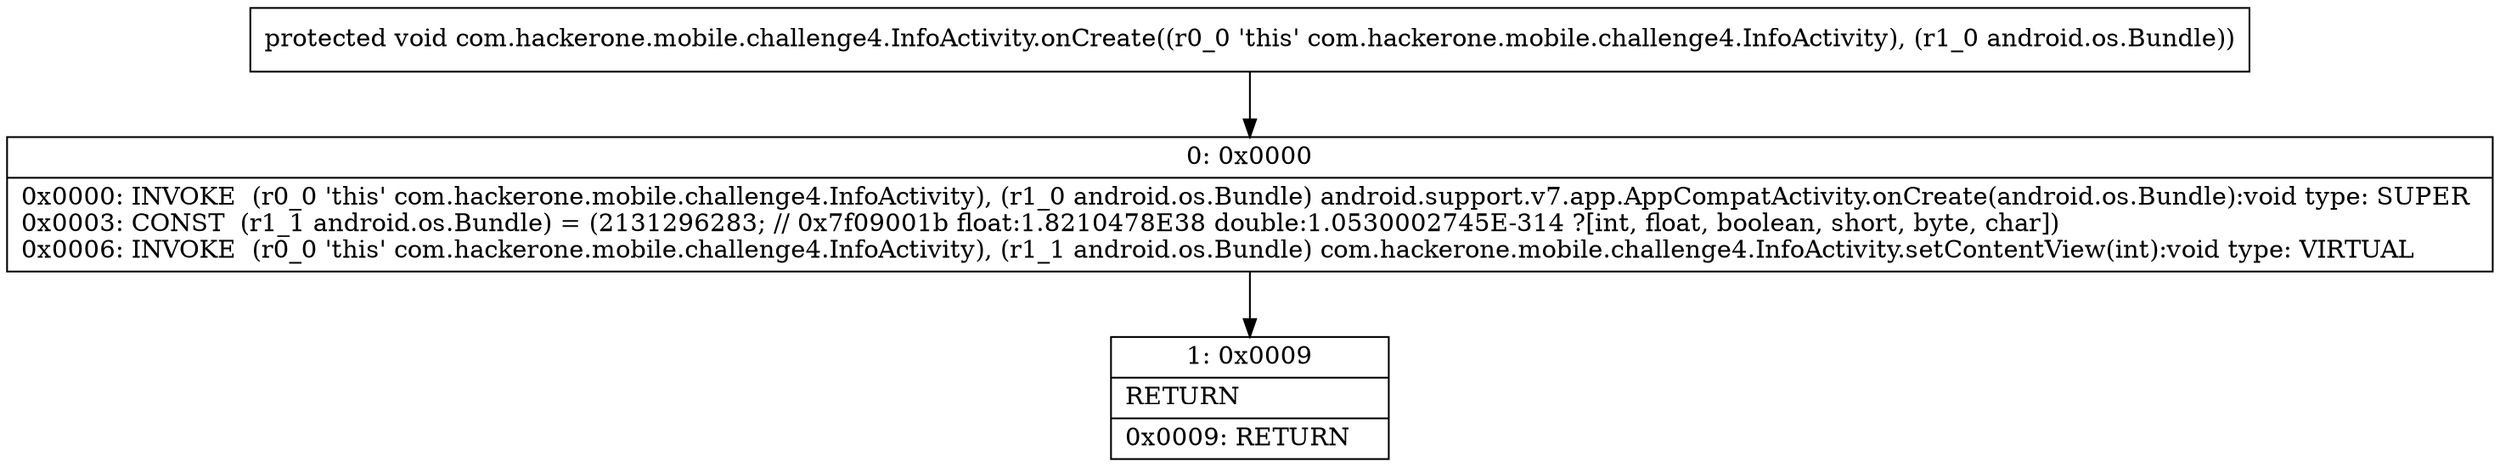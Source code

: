 digraph "CFG forcom.hackerone.mobile.challenge4.InfoActivity.onCreate(Landroid\/os\/Bundle;)V" {
Node_0 [shape=record,label="{0\:\ 0x0000|0x0000: INVOKE  (r0_0 'this' com.hackerone.mobile.challenge4.InfoActivity), (r1_0 android.os.Bundle) android.support.v7.app.AppCompatActivity.onCreate(android.os.Bundle):void type: SUPER \l0x0003: CONST  (r1_1 android.os.Bundle) = (2131296283; \/\/ 0x7f09001b float:1.8210478E38 double:1.0530002745E\-314 ?[int, float, boolean, short, byte, char]) \l0x0006: INVOKE  (r0_0 'this' com.hackerone.mobile.challenge4.InfoActivity), (r1_1 android.os.Bundle) com.hackerone.mobile.challenge4.InfoActivity.setContentView(int):void type: VIRTUAL \l}"];
Node_1 [shape=record,label="{1\:\ 0x0009|RETURN\l|0x0009: RETURN   \l}"];
MethodNode[shape=record,label="{protected void com.hackerone.mobile.challenge4.InfoActivity.onCreate((r0_0 'this' com.hackerone.mobile.challenge4.InfoActivity), (r1_0 android.os.Bundle)) }"];
MethodNode -> Node_0;
Node_0 -> Node_1;
}


